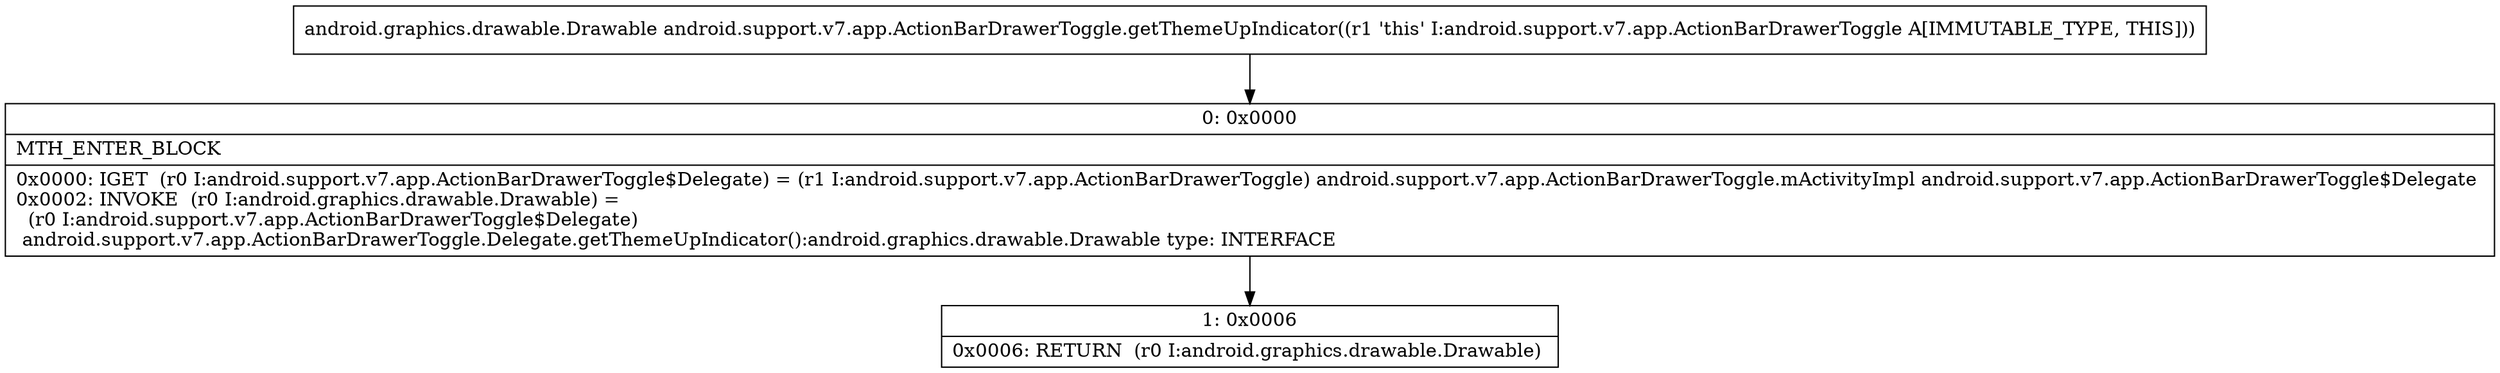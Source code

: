 digraph "CFG forandroid.support.v7.app.ActionBarDrawerToggle.getThemeUpIndicator()Landroid\/graphics\/drawable\/Drawable;" {
Node_0 [shape=record,label="{0\:\ 0x0000|MTH_ENTER_BLOCK\l|0x0000: IGET  (r0 I:android.support.v7.app.ActionBarDrawerToggle$Delegate) = (r1 I:android.support.v7.app.ActionBarDrawerToggle) android.support.v7.app.ActionBarDrawerToggle.mActivityImpl android.support.v7.app.ActionBarDrawerToggle$Delegate \l0x0002: INVOKE  (r0 I:android.graphics.drawable.Drawable) = \l  (r0 I:android.support.v7.app.ActionBarDrawerToggle$Delegate)\l android.support.v7.app.ActionBarDrawerToggle.Delegate.getThemeUpIndicator():android.graphics.drawable.Drawable type: INTERFACE \l}"];
Node_1 [shape=record,label="{1\:\ 0x0006|0x0006: RETURN  (r0 I:android.graphics.drawable.Drawable) \l}"];
MethodNode[shape=record,label="{android.graphics.drawable.Drawable android.support.v7.app.ActionBarDrawerToggle.getThemeUpIndicator((r1 'this' I:android.support.v7.app.ActionBarDrawerToggle A[IMMUTABLE_TYPE, THIS])) }"];
MethodNode -> Node_0;
Node_0 -> Node_1;
}

